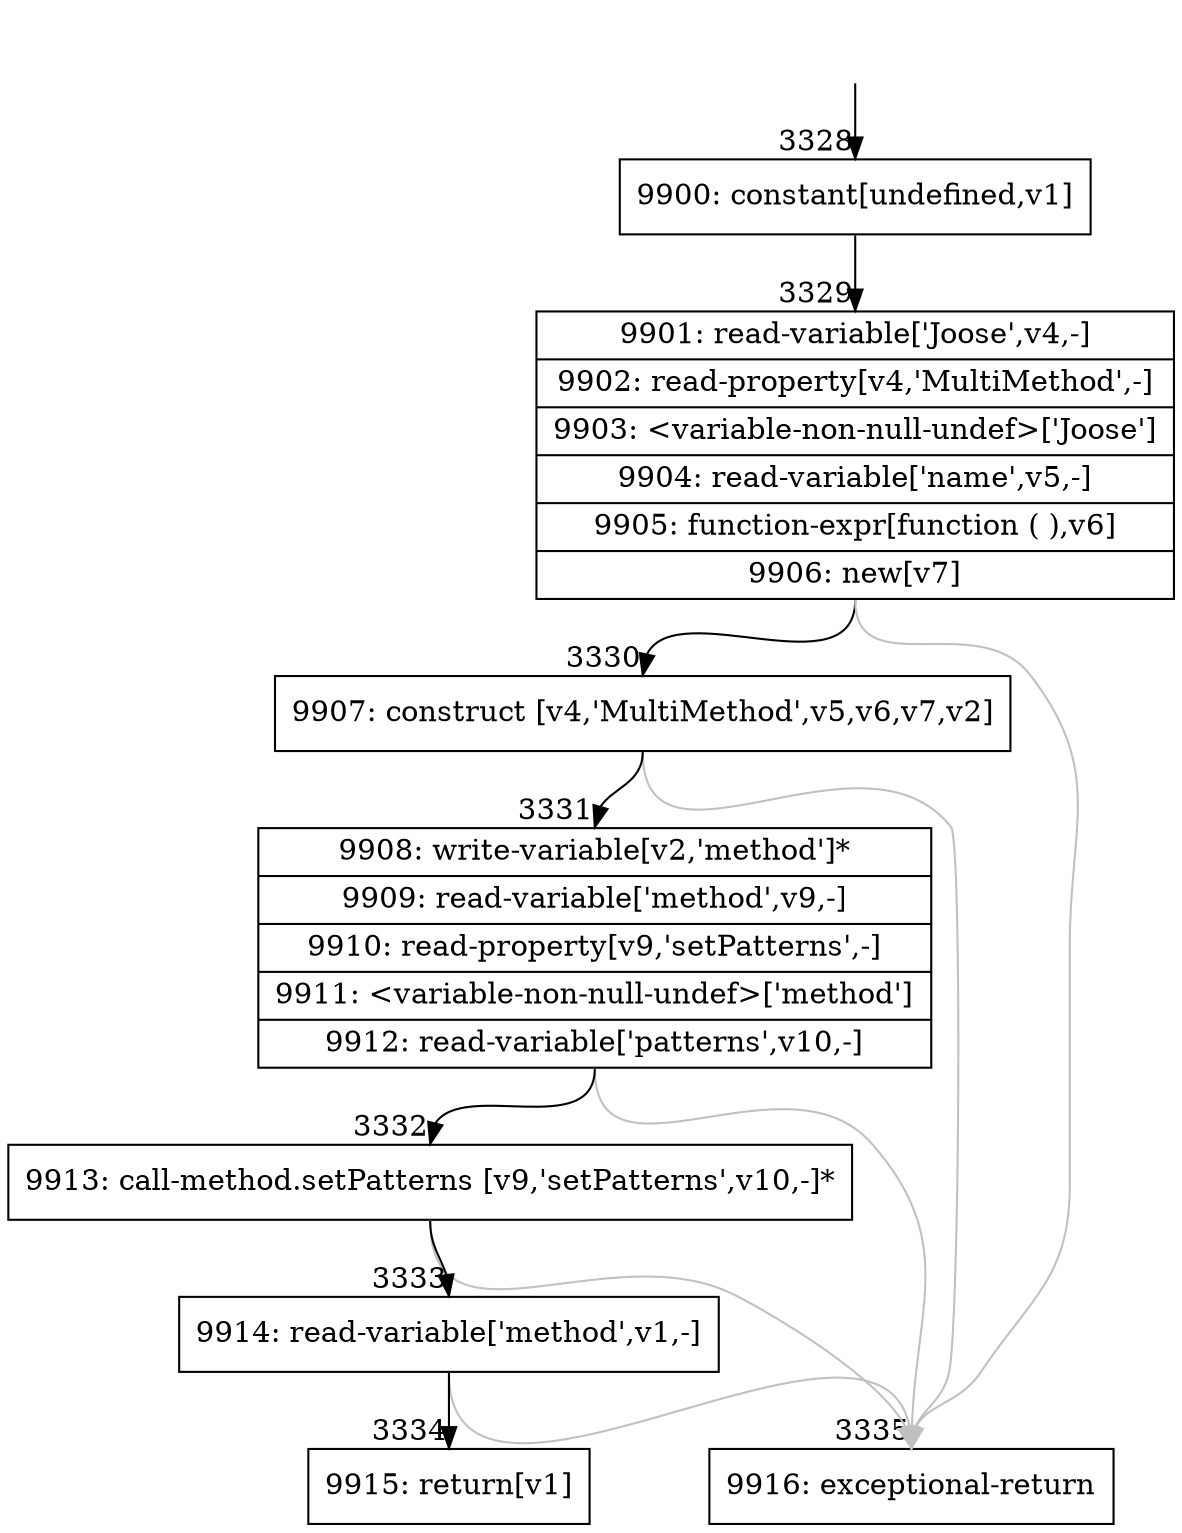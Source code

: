 digraph {
rankdir="TD"
BB_entry359[shape=none,label=""];
BB_entry359 -> BB3328 [tailport=s, headport=n, headlabel="    3328"]
BB3328 [shape=record label="{9900: constant[undefined,v1]}" ] 
BB3328 -> BB3329 [tailport=s, headport=n, headlabel="      3329"]
BB3329 [shape=record label="{9901: read-variable['Joose',v4,-]|9902: read-property[v4,'MultiMethod',-]|9903: \<variable-non-null-undef\>['Joose']|9904: read-variable['name',v5,-]|9905: function-expr[function ( ),v6]|9906: new[v7]}" ] 
BB3329 -> BB3330 [tailport=s, headport=n, headlabel="      3330"]
BB3329 -> BB3335 [tailport=s, headport=n, color=gray, headlabel="      3335"]
BB3330 [shape=record label="{9907: construct [v4,'MultiMethod',v5,v6,v7,v2]}" ] 
BB3330 -> BB3331 [tailport=s, headport=n, headlabel="      3331"]
BB3330 -> BB3335 [tailport=s, headport=n, color=gray]
BB3331 [shape=record label="{9908: write-variable[v2,'method']*|9909: read-variable['method',v9,-]|9910: read-property[v9,'setPatterns',-]|9911: \<variable-non-null-undef\>['method']|9912: read-variable['patterns',v10,-]}" ] 
BB3331 -> BB3332 [tailport=s, headport=n, headlabel="      3332"]
BB3331 -> BB3335 [tailport=s, headport=n, color=gray]
BB3332 [shape=record label="{9913: call-method.setPatterns [v9,'setPatterns',v10,-]*}" ] 
BB3332 -> BB3333 [tailport=s, headport=n, headlabel="      3333"]
BB3332 -> BB3335 [tailport=s, headport=n, color=gray]
BB3333 [shape=record label="{9914: read-variable['method',v1,-]}" ] 
BB3333 -> BB3334 [tailport=s, headport=n, headlabel="      3334"]
BB3333 -> BB3335 [tailport=s, headport=n, color=gray]
BB3334 [shape=record label="{9915: return[v1]}" ] 
BB3335 [shape=record label="{9916: exceptional-return}" ] 
//#$~ 3797
}
